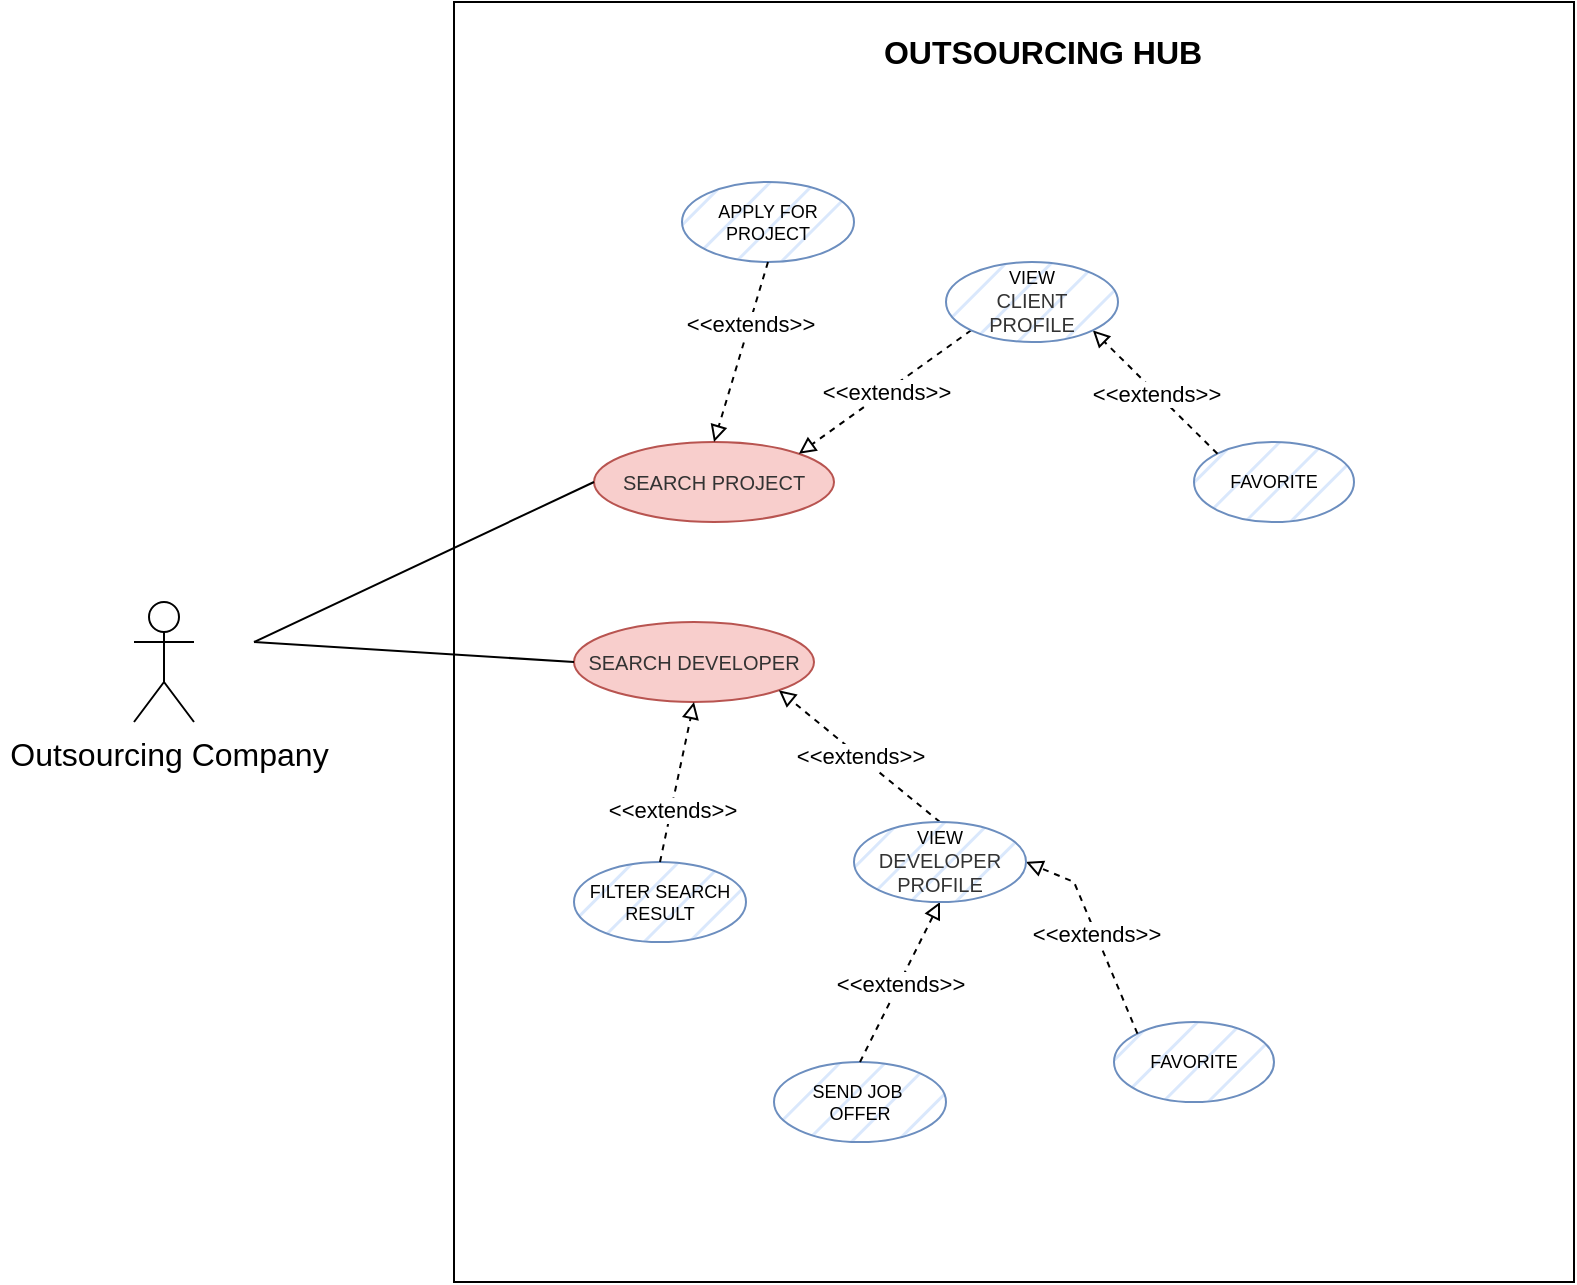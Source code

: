 <mxfile version="21.0.8" type="github">
  <diagram name="Pagina-1" id="2gnQn5dsZddcRE8RK6tl">
    <mxGraphModel dx="2261" dy="828" grid="1" gridSize="10" guides="1" tooltips="1" connect="1" arrows="1" fold="1" page="1" pageScale="1" pageWidth="827" pageHeight="1169" math="0" shadow="0">
      <root>
        <mxCell id="0" />
        <mxCell id="1" parent="0" />
        <mxCell id="HYb9EO3i7QYgC3tbqvvC-1" value="" style="rounded=0;whiteSpace=wrap;html=1;" parent="1" vertex="1">
          <mxGeometry x="120" y="40" width="560" height="640" as="geometry" />
        </mxCell>
        <mxCell id="HYb9EO3i7QYgC3tbqvvC-2" value="&lt;b&gt;&lt;font style=&quot;font-size: 16px;&quot;&gt;OUTSOURCING HUB&lt;/font&gt;&lt;/b&gt;" style="text;html=1;align=center;verticalAlign=middle;resizable=0;points=[];autosize=1;strokeColor=none;fillColor=none;" parent="1" vertex="1">
          <mxGeometry x="324" y="50" width="180" height="30" as="geometry" />
        </mxCell>
        <mxCell id="HYb9EO3i7QYgC3tbqvvC-3" value="&amp;nbsp;Outsourcing Company" style="shape=umlActor;verticalLabelPosition=bottom;verticalAlign=top;html=1;outlineConnect=0;fontSize=16;" parent="1" vertex="1">
          <mxGeometry x="-40" y="340" width="30" height="60" as="geometry" />
        </mxCell>
        <mxCell id="1Vnhm23oymRTcUFBXv8f-1" value="&lt;span style=&quot;caret-color: rgb(0, 0, 0); font-family: Helvetica; font-size: x-small; font-style: normal; font-variant-caps: normal; font-weight: 400; letter-spacing: normal; text-align: center; text-indent: 0px; text-transform: none; word-spacing: 0px; -webkit-text-stroke-width: 0px; text-decoration: none; float: none; display: inline !important;&quot;&gt;&lt;font color=&quot;#333333&quot;&gt;SEARCH DEVELOPER&lt;/font&gt;&lt;/span&gt;" style="ellipse;whiteSpace=wrap;html=1;fillColor=#f8cecc;strokeColor=#b85450;" parent="1" vertex="1">
          <mxGeometry x="180" y="350" width="120" height="40" as="geometry" />
        </mxCell>
        <mxCell id="1Vnhm23oymRTcUFBXv8f-2" value="&lt;font style=&quot;font-size: 9px;&quot;&gt;SEND JOB&amp;nbsp;&lt;br&gt;OFFER&lt;br style=&quot;font-size: 9px;&quot;&gt;&lt;/font&gt;" style="ellipse;whiteSpace=wrap;html=1;fillColor=#dae8fc;strokeColor=#6c8ebf;fontSize=9;strokeWidth=1;fillStyle=hatch;" parent="1" vertex="1">
          <mxGeometry x="280" y="570" width="86" height="40" as="geometry" />
        </mxCell>
        <mxCell id="1Vnhm23oymRTcUFBXv8f-3" value="&lt;font style=&quot;font-size: 9px;&quot;&gt;FILTER SEARCH RESULT&lt;br style=&quot;font-size: 9px;&quot;&gt;&lt;/font&gt;" style="ellipse;whiteSpace=wrap;html=1;fillColor=#dae8fc;strokeColor=#6c8ebf;fontSize=9;strokeWidth=1;fillStyle=hatch;" parent="1" vertex="1">
          <mxGeometry x="180" y="470" width="86" height="40" as="geometry" />
        </mxCell>
        <mxCell id="1Vnhm23oymRTcUFBXv8f-5" value="&amp;lt;&amp;lt;extends&amp;gt;&amp;gt;" style="endArrow=block;endFill=0;html=1;rounded=0;dashed=1;exitX=0.5;exitY=0;exitDx=0;exitDy=0;entryX=0.5;entryY=1;entryDx=0;entryDy=0;" parent="1" source="1Vnhm23oymRTcUFBXv8f-3" target="1Vnhm23oymRTcUFBXv8f-1" edge="1">
          <mxGeometry x="-0.333" width="160" relative="1" as="geometry">
            <mxPoint x="154.18" y="214.142" as="sourcePoint" />
            <mxPoint x="249.25" y="360.0" as="targetPoint" />
            <Array as="points" />
            <mxPoint y="1" as="offset" />
          </mxGeometry>
        </mxCell>
        <mxCell id="1Vnhm23oymRTcUFBXv8f-7" value="&amp;lt;&amp;lt;extends&amp;gt;&amp;gt;" style="endArrow=block;endFill=0;html=1;rounded=0;dashed=1;exitX=0.5;exitY=0;exitDx=0;exitDy=0;entryX=0.5;entryY=1;entryDx=0;entryDy=0;" parent="1" source="1Vnhm23oymRTcUFBXv8f-2" target="lpVb4kHJerEAl0P5-sb--3" edge="1">
          <mxGeometry x="-0.014" width="160" relative="1" as="geometry">
            <mxPoint x="515.66" y="289.28" as="sourcePoint" />
            <mxPoint x="435.75" y="400.0" as="targetPoint" />
            <Array as="points" />
            <mxPoint as="offset" />
          </mxGeometry>
        </mxCell>
        <mxCell id="1Vnhm23oymRTcUFBXv8f-8" value="&lt;font style=&quot;font-size: 9px;&quot;&gt;FAVORITE&lt;br style=&quot;font-size: 9px;&quot;&gt;&lt;/font&gt;" style="ellipse;whiteSpace=wrap;html=1;fillColor=#dae8fc;strokeColor=#6c8ebf;fontSize=9;strokeWidth=1;fillStyle=hatch;" parent="1" vertex="1">
          <mxGeometry x="450" y="550" width="80" height="40" as="geometry" />
        </mxCell>
        <mxCell id="1Vnhm23oymRTcUFBXv8f-9" value="&amp;lt;&amp;lt;extends&amp;gt;&amp;gt;" style="endArrow=block;endFill=0;html=1;rounded=0;dashed=1;exitX=0;exitY=0;exitDx=0;exitDy=0;entryX=1;entryY=0.5;entryDx=0;entryDy=0;" parent="1" source="1Vnhm23oymRTcUFBXv8f-8" target="lpVb4kHJerEAl0P5-sb--3" edge="1">
          <mxGeometry x="-0.014" width="160" relative="1" as="geometry">
            <mxPoint x="531.5" y="320" as="sourcePoint" />
            <mxPoint x="331.5" y="340" as="targetPoint" />
            <Array as="points">
              <mxPoint x="430" y="480" />
            </Array>
            <mxPoint as="offset" />
          </mxGeometry>
        </mxCell>
        <mxCell id="oLMSUlT_Yt6ROWXrSTLa-1" style="rounded=0;orthogonalLoop=1;jettySize=auto;html=1;exitX=0;exitY=0.5;exitDx=0;exitDy=0;endArrow=none;endFill=0;" parent="1" source="1Vnhm23oymRTcUFBXv8f-1" edge="1">
          <mxGeometry relative="1" as="geometry">
            <mxPoint x="20" y="360" as="targetPoint" />
            <mxPoint x="407.574" y="655.858" as="sourcePoint" />
          </mxGeometry>
        </mxCell>
        <mxCell id="lpVb4kHJerEAl0P5-sb--1" value="&amp;lt;&amp;lt;extends&amp;gt;&amp;gt;" style="endArrow=block;endFill=0;html=1;rounded=0;dashed=1;entryX=1;entryY=1;entryDx=0;entryDy=0;exitX=0.5;exitY=0;exitDx=0;exitDy=0;" parent="1" source="lpVb4kHJerEAl0P5-sb--3" target="1Vnhm23oymRTcUFBXv8f-1" edge="1">
          <mxGeometry x="-0.014" width="160" relative="1" as="geometry">
            <mxPoint x="380" y="350" as="sourcePoint" />
            <mxPoint x="300" y="357" as="targetPoint" />
            <Array as="points" />
            <mxPoint as="offset" />
          </mxGeometry>
        </mxCell>
        <mxCell id="lpVb4kHJerEAl0P5-sb--3" value="&lt;font style=&quot;font-size: 9px;&quot;&gt;VIEW&lt;br style=&quot;border-color: var(--border-color); font-size: 12px; color: rgb(51, 51, 51);&quot;&gt;&lt;span style=&quot;border-color: var(--border-color); color: rgb(51, 51, 51); font-size: x-small;&quot;&gt;DEVELOPER&lt;/span&gt;&lt;br style=&quot;border-color: var(--border-color); font-size: 12px; color: rgb(51, 51, 51);&quot;&gt;&lt;span style=&quot;border-color: var(--border-color); color: rgb(51, 51, 51); font-size: x-small;&quot;&gt;PROFILE&lt;/span&gt;&lt;br style=&quot;font-size: 9px;&quot;&gt;&lt;/font&gt;" style="ellipse;whiteSpace=wrap;html=1;fillColor=#dae8fc;strokeColor=#6c8ebf;fontSize=9;strokeWidth=1;fillStyle=hatch;" parent="1" vertex="1">
          <mxGeometry x="320" y="450" width="86" height="40" as="geometry" />
        </mxCell>
        <mxCell id="KCypx_9KicV_i4iQ8DU2-14" value="&lt;span style=&quot;caret-color: rgb(0, 0, 0); font-family: Helvetica; font-size: x-small; font-style: normal; font-variant-caps: normal; font-weight: 400; letter-spacing: normal; text-align: center; text-indent: 0px; text-transform: none; word-spacing: 0px; -webkit-text-stroke-width: 0px; text-decoration: none; float: none; display: inline !important;&quot;&gt;&lt;font color=&quot;#333333&quot;&gt;SEARCH PROJECT&lt;/font&gt;&lt;/span&gt;" style="ellipse;whiteSpace=wrap;html=1;fillColor=#f8cecc;strokeColor=#b85450;" vertex="1" parent="1">
          <mxGeometry x="190" y="260" width="120" height="40" as="geometry" />
        </mxCell>
        <mxCell id="KCypx_9KicV_i4iQ8DU2-16" value="&lt;font style=&quot;font-size: 9px;&quot;&gt;APPLY FOR PROJECT&lt;br style=&quot;font-size: 9px;&quot;&gt;&lt;/font&gt;" style="ellipse;whiteSpace=wrap;html=1;fillColor=#dae8fc;strokeColor=#6c8ebf;fontSize=9;strokeWidth=1;fillStyle=hatch;" vertex="1" parent="1">
          <mxGeometry x="234" y="130" width="86" height="40" as="geometry" />
        </mxCell>
        <mxCell id="KCypx_9KicV_i4iQ8DU2-17" value="&amp;lt;&amp;lt;extends&amp;gt;&amp;gt;" style="endArrow=block;endFill=0;html=1;rounded=0;dashed=1;exitX=0.5;exitY=1;exitDx=0;exitDy=0;entryX=0.5;entryY=0;entryDx=0;entryDy=0;" edge="1" parent="1" source="KCypx_9KicV_i4iQ8DU2-16" target="KCypx_9KicV_i4iQ8DU2-14">
          <mxGeometry x="-0.333" width="160" relative="1" as="geometry">
            <mxPoint x="204.18" y="-5.858" as="sourcePoint" />
            <mxPoint x="299.25" y="140.0" as="targetPoint" />
            <Array as="points" />
            <mxPoint y="1" as="offset" />
          </mxGeometry>
        </mxCell>
        <mxCell id="KCypx_9KicV_i4iQ8DU2-18" value="&lt;font style=&quot;font-size: 9px;&quot;&gt;FAVORITE&lt;br style=&quot;font-size: 9px;&quot;&gt;&lt;/font&gt;" style="ellipse;whiteSpace=wrap;html=1;fillColor=#dae8fc;strokeColor=#6c8ebf;fontSize=9;strokeWidth=1;fillStyle=hatch;" vertex="1" parent="1">
          <mxGeometry x="490" y="260" width="80" height="40" as="geometry" />
        </mxCell>
        <mxCell id="KCypx_9KicV_i4iQ8DU2-19" value="&amp;lt;&amp;lt;extends&amp;gt;&amp;gt;" style="endArrow=block;endFill=0;html=1;rounded=0;dashed=1;exitX=0;exitY=0;exitDx=0;exitDy=0;entryX=1;entryY=1;entryDx=0;entryDy=0;" edge="1" parent="1" source="KCypx_9KicV_i4iQ8DU2-18" target="KCypx_9KicV_i4iQ8DU2-21">
          <mxGeometry x="-0.014" width="160" relative="1" as="geometry">
            <mxPoint x="581.5" y="100" as="sourcePoint" />
            <mxPoint x="381.5" y="120" as="targetPoint" />
            <Array as="points" />
            <mxPoint as="offset" />
          </mxGeometry>
        </mxCell>
        <mxCell id="KCypx_9KicV_i4iQ8DU2-20" value="&amp;lt;&amp;lt;extends&amp;gt;&amp;gt;" style="endArrow=block;endFill=0;html=1;rounded=0;dashed=1;entryX=1;entryY=0;entryDx=0;entryDy=0;exitX=0;exitY=1;exitDx=0;exitDy=0;" edge="1" parent="1" source="KCypx_9KicV_i4iQ8DU2-21" target="KCypx_9KicV_i4iQ8DU2-14">
          <mxGeometry x="-0.014" width="160" relative="1" as="geometry">
            <mxPoint x="430" y="130" as="sourcePoint" />
            <mxPoint x="350" y="137" as="targetPoint" />
            <mxPoint as="offset" />
          </mxGeometry>
        </mxCell>
        <mxCell id="KCypx_9KicV_i4iQ8DU2-21" value="&lt;font style=&quot;&quot;&gt;VIEW&lt;br style=&quot;border-color: var(--border-color); font-size: 12px; color: rgb(51, 51, 51);&quot;&gt;&lt;font size=&quot;1&quot; color=&quot;#333333&quot;&gt;CLIENT&lt;/font&gt;&lt;br style=&quot;border-color: var(--border-color); font-size: 12px; color: rgb(51, 51, 51);&quot;&gt;&lt;span style=&quot;font-size: x-small; border-color: var(--border-color); color: rgb(51, 51, 51);&quot;&gt;PROFILE&lt;/span&gt;&lt;br style=&quot;font-size: 9px;&quot;&gt;&lt;/font&gt;" style="ellipse;whiteSpace=wrap;html=1;fillColor=#dae8fc;strokeColor=#6c8ebf;fontSize=9;strokeWidth=1;fillStyle=hatch;" vertex="1" parent="1">
          <mxGeometry x="366" y="170" width="86" height="40" as="geometry" />
        </mxCell>
        <mxCell id="KCypx_9KicV_i4iQ8DU2-24" style="rounded=0;orthogonalLoop=1;jettySize=auto;html=1;exitX=0;exitY=0.5;exitDx=0;exitDy=0;endArrow=none;endFill=0;" edge="1" parent="1" source="KCypx_9KicV_i4iQ8DU2-14">
          <mxGeometry relative="1" as="geometry">
            <mxPoint x="20" y="360" as="targetPoint" />
            <mxPoint x="190" y="380" as="sourcePoint" />
          </mxGeometry>
        </mxCell>
      </root>
    </mxGraphModel>
  </diagram>
</mxfile>
